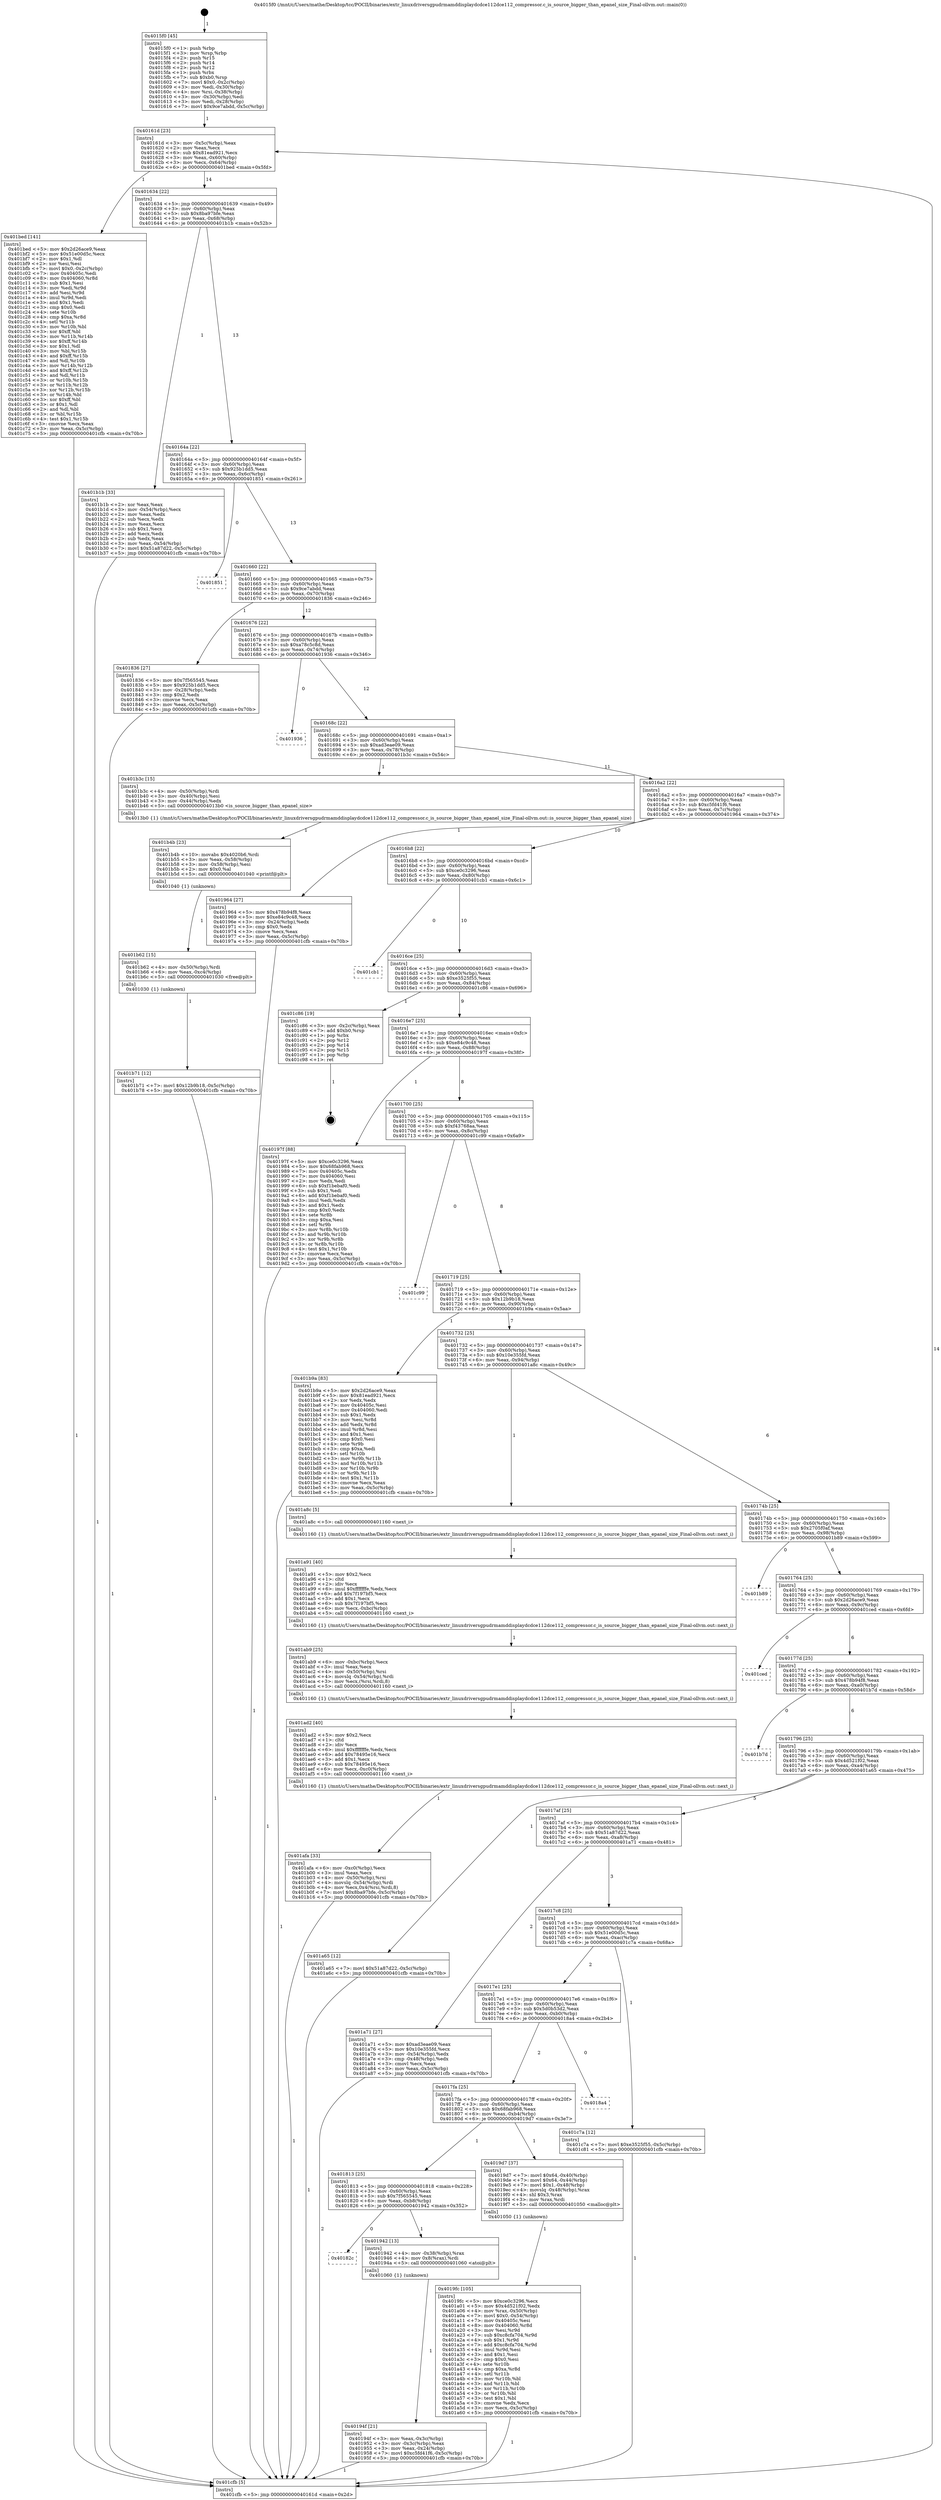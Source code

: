digraph "0x4015f0" {
  label = "0x4015f0 (/mnt/c/Users/mathe/Desktop/tcc/POCII/binaries/extr_linuxdriversgpudrmamddisplaydcdce112dce112_compressor.c_is_source_bigger_than_epanel_size_Final-ollvm.out::main(0))"
  labelloc = "t"
  node[shape=record]

  Entry [label="",width=0.3,height=0.3,shape=circle,fillcolor=black,style=filled]
  "0x40161d" [label="{
     0x40161d [23]\l
     | [instrs]\l
     &nbsp;&nbsp;0x40161d \<+3\>: mov -0x5c(%rbp),%eax\l
     &nbsp;&nbsp;0x401620 \<+2\>: mov %eax,%ecx\l
     &nbsp;&nbsp;0x401622 \<+6\>: sub $0x81ead921,%ecx\l
     &nbsp;&nbsp;0x401628 \<+3\>: mov %eax,-0x60(%rbp)\l
     &nbsp;&nbsp;0x40162b \<+3\>: mov %ecx,-0x64(%rbp)\l
     &nbsp;&nbsp;0x40162e \<+6\>: je 0000000000401bed \<main+0x5fd\>\l
  }"]
  "0x401bed" [label="{
     0x401bed [141]\l
     | [instrs]\l
     &nbsp;&nbsp;0x401bed \<+5\>: mov $0x2d26ace9,%eax\l
     &nbsp;&nbsp;0x401bf2 \<+5\>: mov $0x51e00d5c,%ecx\l
     &nbsp;&nbsp;0x401bf7 \<+2\>: mov $0x1,%dl\l
     &nbsp;&nbsp;0x401bf9 \<+2\>: xor %esi,%esi\l
     &nbsp;&nbsp;0x401bfb \<+7\>: movl $0x0,-0x2c(%rbp)\l
     &nbsp;&nbsp;0x401c02 \<+7\>: mov 0x40405c,%edi\l
     &nbsp;&nbsp;0x401c09 \<+8\>: mov 0x404060,%r8d\l
     &nbsp;&nbsp;0x401c11 \<+3\>: sub $0x1,%esi\l
     &nbsp;&nbsp;0x401c14 \<+3\>: mov %edi,%r9d\l
     &nbsp;&nbsp;0x401c17 \<+3\>: add %esi,%r9d\l
     &nbsp;&nbsp;0x401c1a \<+4\>: imul %r9d,%edi\l
     &nbsp;&nbsp;0x401c1e \<+3\>: and $0x1,%edi\l
     &nbsp;&nbsp;0x401c21 \<+3\>: cmp $0x0,%edi\l
     &nbsp;&nbsp;0x401c24 \<+4\>: sete %r10b\l
     &nbsp;&nbsp;0x401c28 \<+4\>: cmp $0xa,%r8d\l
     &nbsp;&nbsp;0x401c2c \<+4\>: setl %r11b\l
     &nbsp;&nbsp;0x401c30 \<+3\>: mov %r10b,%bl\l
     &nbsp;&nbsp;0x401c33 \<+3\>: xor $0xff,%bl\l
     &nbsp;&nbsp;0x401c36 \<+3\>: mov %r11b,%r14b\l
     &nbsp;&nbsp;0x401c39 \<+4\>: xor $0xff,%r14b\l
     &nbsp;&nbsp;0x401c3d \<+3\>: xor $0x1,%dl\l
     &nbsp;&nbsp;0x401c40 \<+3\>: mov %bl,%r15b\l
     &nbsp;&nbsp;0x401c43 \<+4\>: and $0xff,%r15b\l
     &nbsp;&nbsp;0x401c47 \<+3\>: and %dl,%r10b\l
     &nbsp;&nbsp;0x401c4a \<+3\>: mov %r14b,%r12b\l
     &nbsp;&nbsp;0x401c4d \<+4\>: and $0xff,%r12b\l
     &nbsp;&nbsp;0x401c51 \<+3\>: and %dl,%r11b\l
     &nbsp;&nbsp;0x401c54 \<+3\>: or %r10b,%r15b\l
     &nbsp;&nbsp;0x401c57 \<+3\>: or %r11b,%r12b\l
     &nbsp;&nbsp;0x401c5a \<+3\>: xor %r12b,%r15b\l
     &nbsp;&nbsp;0x401c5d \<+3\>: or %r14b,%bl\l
     &nbsp;&nbsp;0x401c60 \<+3\>: xor $0xff,%bl\l
     &nbsp;&nbsp;0x401c63 \<+3\>: or $0x1,%dl\l
     &nbsp;&nbsp;0x401c66 \<+2\>: and %dl,%bl\l
     &nbsp;&nbsp;0x401c68 \<+3\>: or %bl,%r15b\l
     &nbsp;&nbsp;0x401c6b \<+4\>: test $0x1,%r15b\l
     &nbsp;&nbsp;0x401c6f \<+3\>: cmovne %ecx,%eax\l
     &nbsp;&nbsp;0x401c72 \<+3\>: mov %eax,-0x5c(%rbp)\l
     &nbsp;&nbsp;0x401c75 \<+5\>: jmp 0000000000401cfb \<main+0x70b\>\l
  }"]
  "0x401634" [label="{
     0x401634 [22]\l
     | [instrs]\l
     &nbsp;&nbsp;0x401634 \<+5\>: jmp 0000000000401639 \<main+0x49\>\l
     &nbsp;&nbsp;0x401639 \<+3\>: mov -0x60(%rbp),%eax\l
     &nbsp;&nbsp;0x40163c \<+5\>: sub $0x8ba97bfe,%eax\l
     &nbsp;&nbsp;0x401641 \<+3\>: mov %eax,-0x68(%rbp)\l
     &nbsp;&nbsp;0x401644 \<+6\>: je 0000000000401b1b \<main+0x52b\>\l
  }"]
  Exit [label="",width=0.3,height=0.3,shape=circle,fillcolor=black,style=filled,peripheries=2]
  "0x401b1b" [label="{
     0x401b1b [33]\l
     | [instrs]\l
     &nbsp;&nbsp;0x401b1b \<+2\>: xor %eax,%eax\l
     &nbsp;&nbsp;0x401b1d \<+3\>: mov -0x54(%rbp),%ecx\l
     &nbsp;&nbsp;0x401b20 \<+2\>: mov %eax,%edx\l
     &nbsp;&nbsp;0x401b22 \<+2\>: sub %ecx,%edx\l
     &nbsp;&nbsp;0x401b24 \<+2\>: mov %eax,%ecx\l
     &nbsp;&nbsp;0x401b26 \<+3\>: sub $0x1,%ecx\l
     &nbsp;&nbsp;0x401b29 \<+2\>: add %ecx,%edx\l
     &nbsp;&nbsp;0x401b2b \<+2\>: sub %edx,%eax\l
     &nbsp;&nbsp;0x401b2d \<+3\>: mov %eax,-0x54(%rbp)\l
     &nbsp;&nbsp;0x401b30 \<+7\>: movl $0x51a87d22,-0x5c(%rbp)\l
     &nbsp;&nbsp;0x401b37 \<+5\>: jmp 0000000000401cfb \<main+0x70b\>\l
  }"]
  "0x40164a" [label="{
     0x40164a [22]\l
     | [instrs]\l
     &nbsp;&nbsp;0x40164a \<+5\>: jmp 000000000040164f \<main+0x5f\>\l
     &nbsp;&nbsp;0x40164f \<+3\>: mov -0x60(%rbp),%eax\l
     &nbsp;&nbsp;0x401652 \<+5\>: sub $0x925b1dd5,%eax\l
     &nbsp;&nbsp;0x401657 \<+3\>: mov %eax,-0x6c(%rbp)\l
     &nbsp;&nbsp;0x40165a \<+6\>: je 0000000000401851 \<main+0x261\>\l
  }"]
  "0x401b71" [label="{
     0x401b71 [12]\l
     | [instrs]\l
     &nbsp;&nbsp;0x401b71 \<+7\>: movl $0x12b9b18,-0x5c(%rbp)\l
     &nbsp;&nbsp;0x401b78 \<+5\>: jmp 0000000000401cfb \<main+0x70b\>\l
  }"]
  "0x401851" [label="{
     0x401851\l
  }", style=dashed]
  "0x401660" [label="{
     0x401660 [22]\l
     | [instrs]\l
     &nbsp;&nbsp;0x401660 \<+5\>: jmp 0000000000401665 \<main+0x75\>\l
     &nbsp;&nbsp;0x401665 \<+3\>: mov -0x60(%rbp),%eax\l
     &nbsp;&nbsp;0x401668 \<+5\>: sub $0x9ce7abdd,%eax\l
     &nbsp;&nbsp;0x40166d \<+3\>: mov %eax,-0x70(%rbp)\l
     &nbsp;&nbsp;0x401670 \<+6\>: je 0000000000401836 \<main+0x246\>\l
  }"]
  "0x401b62" [label="{
     0x401b62 [15]\l
     | [instrs]\l
     &nbsp;&nbsp;0x401b62 \<+4\>: mov -0x50(%rbp),%rdi\l
     &nbsp;&nbsp;0x401b66 \<+6\>: mov %eax,-0xc4(%rbp)\l
     &nbsp;&nbsp;0x401b6c \<+5\>: call 0000000000401030 \<free@plt\>\l
     | [calls]\l
     &nbsp;&nbsp;0x401030 \{1\} (unknown)\l
  }"]
  "0x401836" [label="{
     0x401836 [27]\l
     | [instrs]\l
     &nbsp;&nbsp;0x401836 \<+5\>: mov $0x7f565545,%eax\l
     &nbsp;&nbsp;0x40183b \<+5\>: mov $0x925b1dd5,%ecx\l
     &nbsp;&nbsp;0x401840 \<+3\>: mov -0x28(%rbp),%edx\l
     &nbsp;&nbsp;0x401843 \<+3\>: cmp $0x2,%edx\l
     &nbsp;&nbsp;0x401846 \<+3\>: cmovne %ecx,%eax\l
     &nbsp;&nbsp;0x401849 \<+3\>: mov %eax,-0x5c(%rbp)\l
     &nbsp;&nbsp;0x40184c \<+5\>: jmp 0000000000401cfb \<main+0x70b\>\l
  }"]
  "0x401676" [label="{
     0x401676 [22]\l
     | [instrs]\l
     &nbsp;&nbsp;0x401676 \<+5\>: jmp 000000000040167b \<main+0x8b\>\l
     &nbsp;&nbsp;0x40167b \<+3\>: mov -0x60(%rbp),%eax\l
     &nbsp;&nbsp;0x40167e \<+5\>: sub $0xa78c5c8d,%eax\l
     &nbsp;&nbsp;0x401683 \<+3\>: mov %eax,-0x74(%rbp)\l
     &nbsp;&nbsp;0x401686 \<+6\>: je 0000000000401936 \<main+0x346\>\l
  }"]
  "0x401cfb" [label="{
     0x401cfb [5]\l
     | [instrs]\l
     &nbsp;&nbsp;0x401cfb \<+5\>: jmp 000000000040161d \<main+0x2d\>\l
  }"]
  "0x4015f0" [label="{
     0x4015f0 [45]\l
     | [instrs]\l
     &nbsp;&nbsp;0x4015f0 \<+1\>: push %rbp\l
     &nbsp;&nbsp;0x4015f1 \<+3\>: mov %rsp,%rbp\l
     &nbsp;&nbsp;0x4015f4 \<+2\>: push %r15\l
     &nbsp;&nbsp;0x4015f6 \<+2\>: push %r14\l
     &nbsp;&nbsp;0x4015f8 \<+2\>: push %r12\l
     &nbsp;&nbsp;0x4015fa \<+1\>: push %rbx\l
     &nbsp;&nbsp;0x4015fb \<+7\>: sub $0xb0,%rsp\l
     &nbsp;&nbsp;0x401602 \<+7\>: movl $0x0,-0x2c(%rbp)\l
     &nbsp;&nbsp;0x401609 \<+3\>: mov %edi,-0x30(%rbp)\l
     &nbsp;&nbsp;0x40160c \<+4\>: mov %rsi,-0x38(%rbp)\l
     &nbsp;&nbsp;0x401610 \<+3\>: mov -0x30(%rbp),%edi\l
     &nbsp;&nbsp;0x401613 \<+3\>: mov %edi,-0x28(%rbp)\l
     &nbsp;&nbsp;0x401616 \<+7\>: movl $0x9ce7abdd,-0x5c(%rbp)\l
  }"]
  "0x401b4b" [label="{
     0x401b4b [23]\l
     | [instrs]\l
     &nbsp;&nbsp;0x401b4b \<+10\>: movabs $0x4020b6,%rdi\l
     &nbsp;&nbsp;0x401b55 \<+3\>: mov %eax,-0x58(%rbp)\l
     &nbsp;&nbsp;0x401b58 \<+3\>: mov -0x58(%rbp),%esi\l
     &nbsp;&nbsp;0x401b5b \<+2\>: mov $0x0,%al\l
     &nbsp;&nbsp;0x401b5d \<+5\>: call 0000000000401040 \<printf@plt\>\l
     | [calls]\l
     &nbsp;&nbsp;0x401040 \{1\} (unknown)\l
  }"]
  "0x401936" [label="{
     0x401936\l
  }", style=dashed]
  "0x40168c" [label="{
     0x40168c [22]\l
     | [instrs]\l
     &nbsp;&nbsp;0x40168c \<+5\>: jmp 0000000000401691 \<main+0xa1\>\l
     &nbsp;&nbsp;0x401691 \<+3\>: mov -0x60(%rbp),%eax\l
     &nbsp;&nbsp;0x401694 \<+5\>: sub $0xad3eae09,%eax\l
     &nbsp;&nbsp;0x401699 \<+3\>: mov %eax,-0x78(%rbp)\l
     &nbsp;&nbsp;0x40169c \<+6\>: je 0000000000401b3c \<main+0x54c\>\l
  }"]
  "0x401afa" [label="{
     0x401afa [33]\l
     | [instrs]\l
     &nbsp;&nbsp;0x401afa \<+6\>: mov -0xc0(%rbp),%ecx\l
     &nbsp;&nbsp;0x401b00 \<+3\>: imul %eax,%ecx\l
     &nbsp;&nbsp;0x401b03 \<+4\>: mov -0x50(%rbp),%rsi\l
     &nbsp;&nbsp;0x401b07 \<+4\>: movslq -0x54(%rbp),%rdi\l
     &nbsp;&nbsp;0x401b0b \<+4\>: mov %ecx,0x4(%rsi,%rdi,8)\l
     &nbsp;&nbsp;0x401b0f \<+7\>: movl $0x8ba97bfe,-0x5c(%rbp)\l
     &nbsp;&nbsp;0x401b16 \<+5\>: jmp 0000000000401cfb \<main+0x70b\>\l
  }"]
  "0x401b3c" [label="{
     0x401b3c [15]\l
     | [instrs]\l
     &nbsp;&nbsp;0x401b3c \<+4\>: mov -0x50(%rbp),%rdi\l
     &nbsp;&nbsp;0x401b40 \<+3\>: mov -0x40(%rbp),%esi\l
     &nbsp;&nbsp;0x401b43 \<+3\>: mov -0x44(%rbp),%edx\l
     &nbsp;&nbsp;0x401b46 \<+5\>: call 00000000004013b0 \<is_source_bigger_than_epanel_size\>\l
     | [calls]\l
     &nbsp;&nbsp;0x4013b0 \{1\} (/mnt/c/Users/mathe/Desktop/tcc/POCII/binaries/extr_linuxdriversgpudrmamddisplaydcdce112dce112_compressor.c_is_source_bigger_than_epanel_size_Final-ollvm.out::is_source_bigger_than_epanel_size)\l
  }"]
  "0x4016a2" [label="{
     0x4016a2 [22]\l
     | [instrs]\l
     &nbsp;&nbsp;0x4016a2 \<+5\>: jmp 00000000004016a7 \<main+0xb7\>\l
     &nbsp;&nbsp;0x4016a7 \<+3\>: mov -0x60(%rbp),%eax\l
     &nbsp;&nbsp;0x4016aa \<+5\>: sub $0xc5fd41f6,%eax\l
     &nbsp;&nbsp;0x4016af \<+3\>: mov %eax,-0x7c(%rbp)\l
     &nbsp;&nbsp;0x4016b2 \<+6\>: je 0000000000401964 \<main+0x374\>\l
  }"]
  "0x401ad2" [label="{
     0x401ad2 [40]\l
     | [instrs]\l
     &nbsp;&nbsp;0x401ad2 \<+5\>: mov $0x2,%ecx\l
     &nbsp;&nbsp;0x401ad7 \<+1\>: cltd\l
     &nbsp;&nbsp;0x401ad8 \<+2\>: idiv %ecx\l
     &nbsp;&nbsp;0x401ada \<+6\>: imul $0xfffffffe,%edx,%ecx\l
     &nbsp;&nbsp;0x401ae0 \<+6\>: add $0x78495e16,%ecx\l
     &nbsp;&nbsp;0x401ae6 \<+3\>: add $0x1,%ecx\l
     &nbsp;&nbsp;0x401ae9 \<+6\>: sub $0x78495e16,%ecx\l
     &nbsp;&nbsp;0x401aef \<+6\>: mov %ecx,-0xc0(%rbp)\l
     &nbsp;&nbsp;0x401af5 \<+5\>: call 0000000000401160 \<next_i\>\l
     | [calls]\l
     &nbsp;&nbsp;0x401160 \{1\} (/mnt/c/Users/mathe/Desktop/tcc/POCII/binaries/extr_linuxdriversgpudrmamddisplaydcdce112dce112_compressor.c_is_source_bigger_than_epanel_size_Final-ollvm.out::next_i)\l
  }"]
  "0x401964" [label="{
     0x401964 [27]\l
     | [instrs]\l
     &nbsp;&nbsp;0x401964 \<+5\>: mov $0x478b94f8,%eax\l
     &nbsp;&nbsp;0x401969 \<+5\>: mov $0xe84c9c48,%ecx\l
     &nbsp;&nbsp;0x40196e \<+3\>: mov -0x24(%rbp),%edx\l
     &nbsp;&nbsp;0x401971 \<+3\>: cmp $0x0,%edx\l
     &nbsp;&nbsp;0x401974 \<+3\>: cmove %ecx,%eax\l
     &nbsp;&nbsp;0x401977 \<+3\>: mov %eax,-0x5c(%rbp)\l
     &nbsp;&nbsp;0x40197a \<+5\>: jmp 0000000000401cfb \<main+0x70b\>\l
  }"]
  "0x4016b8" [label="{
     0x4016b8 [22]\l
     | [instrs]\l
     &nbsp;&nbsp;0x4016b8 \<+5\>: jmp 00000000004016bd \<main+0xcd\>\l
     &nbsp;&nbsp;0x4016bd \<+3\>: mov -0x60(%rbp),%eax\l
     &nbsp;&nbsp;0x4016c0 \<+5\>: sub $0xce0c3296,%eax\l
     &nbsp;&nbsp;0x4016c5 \<+3\>: mov %eax,-0x80(%rbp)\l
     &nbsp;&nbsp;0x4016c8 \<+6\>: je 0000000000401cb1 \<main+0x6c1\>\l
  }"]
  "0x401ab9" [label="{
     0x401ab9 [25]\l
     | [instrs]\l
     &nbsp;&nbsp;0x401ab9 \<+6\>: mov -0xbc(%rbp),%ecx\l
     &nbsp;&nbsp;0x401abf \<+3\>: imul %eax,%ecx\l
     &nbsp;&nbsp;0x401ac2 \<+4\>: mov -0x50(%rbp),%rsi\l
     &nbsp;&nbsp;0x401ac6 \<+4\>: movslq -0x54(%rbp),%rdi\l
     &nbsp;&nbsp;0x401aca \<+3\>: mov %ecx,(%rsi,%rdi,8)\l
     &nbsp;&nbsp;0x401acd \<+5\>: call 0000000000401160 \<next_i\>\l
     | [calls]\l
     &nbsp;&nbsp;0x401160 \{1\} (/mnt/c/Users/mathe/Desktop/tcc/POCII/binaries/extr_linuxdriversgpudrmamddisplaydcdce112dce112_compressor.c_is_source_bigger_than_epanel_size_Final-ollvm.out::next_i)\l
  }"]
  "0x401cb1" [label="{
     0x401cb1\l
  }", style=dashed]
  "0x4016ce" [label="{
     0x4016ce [25]\l
     | [instrs]\l
     &nbsp;&nbsp;0x4016ce \<+5\>: jmp 00000000004016d3 \<main+0xe3\>\l
     &nbsp;&nbsp;0x4016d3 \<+3\>: mov -0x60(%rbp),%eax\l
     &nbsp;&nbsp;0x4016d6 \<+5\>: sub $0xe3525f55,%eax\l
     &nbsp;&nbsp;0x4016db \<+6\>: mov %eax,-0x84(%rbp)\l
     &nbsp;&nbsp;0x4016e1 \<+6\>: je 0000000000401c86 \<main+0x696\>\l
  }"]
  "0x401a91" [label="{
     0x401a91 [40]\l
     | [instrs]\l
     &nbsp;&nbsp;0x401a91 \<+5\>: mov $0x2,%ecx\l
     &nbsp;&nbsp;0x401a96 \<+1\>: cltd\l
     &nbsp;&nbsp;0x401a97 \<+2\>: idiv %ecx\l
     &nbsp;&nbsp;0x401a99 \<+6\>: imul $0xfffffffe,%edx,%ecx\l
     &nbsp;&nbsp;0x401a9f \<+6\>: add $0x7f197bf5,%ecx\l
     &nbsp;&nbsp;0x401aa5 \<+3\>: add $0x1,%ecx\l
     &nbsp;&nbsp;0x401aa8 \<+6\>: sub $0x7f197bf5,%ecx\l
     &nbsp;&nbsp;0x401aae \<+6\>: mov %ecx,-0xbc(%rbp)\l
     &nbsp;&nbsp;0x401ab4 \<+5\>: call 0000000000401160 \<next_i\>\l
     | [calls]\l
     &nbsp;&nbsp;0x401160 \{1\} (/mnt/c/Users/mathe/Desktop/tcc/POCII/binaries/extr_linuxdriversgpudrmamddisplaydcdce112dce112_compressor.c_is_source_bigger_than_epanel_size_Final-ollvm.out::next_i)\l
  }"]
  "0x401c86" [label="{
     0x401c86 [19]\l
     | [instrs]\l
     &nbsp;&nbsp;0x401c86 \<+3\>: mov -0x2c(%rbp),%eax\l
     &nbsp;&nbsp;0x401c89 \<+7\>: add $0xb0,%rsp\l
     &nbsp;&nbsp;0x401c90 \<+1\>: pop %rbx\l
     &nbsp;&nbsp;0x401c91 \<+2\>: pop %r12\l
     &nbsp;&nbsp;0x401c93 \<+2\>: pop %r14\l
     &nbsp;&nbsp;0x401c95 \<+2\>: pop %r15\l
     &nbsp;&nbsp;0x401c97 \<+1\>: pop %rbp\l
     &nbsp;&nbsp;0x401c98 \<+1\>: ret\l
  }"]
  "0x4016e7" [label="{
     0x4016e7 [25]\l
     | [instrs]\l
     &nbsp;&nbsp;0x4016e7 \<+5\>: jmp 00000000004016ec \<main+0xfc\>\l
     &nbsp;&nbsp;0x4016ec \<+3\>: mov -0x60(%rbp),%eax\l
     &nbsp;&nbsp;0x4016ef \<+5\>: sub $0xe84c9c48,%eax\l
     &nbsp;&nbsp;0x4016f4 \<+6\>: mov %eax,-0x88(%rbp)\l
     &nbsp;&nbsp;0x4016fa \<+6\>: je 000000000040197f \<main+0x38f\>\l
  }"]
  "0x4019fc" [label="{
     0x4019fc [105]\l
     | [instrs]\l
     &nbsp;&nbsp;0x4019fc \<+5\>: mov $0xce0c3296,%ecx\l
     &nbsp;&nbsp;0x401a01 \<+5\>: mov $0x4d521f02,%edx\l
     &nbsp;&nbsp;0x401a06 \<+4\>: mov %rax,-0x50(%rbp)\l
     &nbsp;&nbsp;0x401a0a \<+7\>: movl $0x0,-0x54(%rbp)\l
     &nbsp;&nbsp;0x401a11 \<+7\>: mov 0x40405c,%esi\l
     &nbsp;&nbsp;0x401a18 \<+8\>: mov 0x404060,%r8d\l
     &nbsp;&nbsp;0x401a20 \<+3\>: mov %esi,%r9d\l
     &nbsp;&nbsp;0x401a23 \<+7\>: sub $0xc8cfa704,%r9d\l
     &nbsp;&nbsp;0x401a2a \<+4\>: sub $0x1,%r9d\l
     &nbsp;&nbsp;0x401a2e \<+7\>: add $0xc8cfa704,%r9d\l
     &nbsp;&nbsp;0x401a35 \<+4\>: imul %r9d,%esi\l
     &nbsp;&nbsp;0x401a39 \<+3\>: and $0x1,%esi\l
     &nbsp;&nbsp;0x401a3c \<+3\>: cmp $0x0,%esi\l
     &nbsp;&nbsp;0x401a3f \<+4\>: sete %r10b\l
     &nbsp;&nbsp;0x401a43 \<+4\>: cmp $0xa,%r8d\l
     &nbsp;&nbsp;0x401a47 \<+4\>: setl %r11b\l
     &nbsp;&nbsp;0x401a4b \<+3\>: mov %r10b,%bl\l
     &nbsp;&nbsp;0x401a4e \<+3\>: and %r11b,%bl\l
     &nbsp;&nbsp;0x401a51 \<+3\>: xor %r11b,%r10b\l
     &nbsp;&nbsp;0x401a54 \<+3\>: or %r10b,%bl\l
     &nbsp;&nbsp;0x401a57 \<+3\>: test $0x1,%bl\l
     &nbsp;&nbsp;0x401a5a \<+3\>: cmovne %edx,%ecx\l
     &nbsp;&nbsp;0x401a5d \<+3\>: mov %ecx,-0x5c(%rbp)\l
     &nbsp;&nbsp;0x401a60 \<+5\>: jmp 0000000000401cfb \<main+0x70b\>\l
  }"]
  "0x40197f" [label="{
     0x40197f [88]\l
     | [instrs]\l
     &nbsp;&nbsp;0x40197f \<+5\>: mov $0xce0c3296,%eax\l
     &nbsp;&nbsp;0x401984 \<+5\>: mov $0x68fab968,%ecx\l
     &nbsp;&nbsp;0x401989 \<+7\>: mov 0x40405c,%edx\l
     &nbsp;&nbsp;0x401990 \<+7\>: mov 0x404060,%esi\l
     &nbsp;&nbsp;0x401997 \<+2\>: mov %edx,%edi\l
     &nbsp;&nbsp;0x401999 \<+6\>: sub $0xf1bebaf0,%edi\l
     &nbsp;&nbsp;0x40199f \<+3\>: sub $0x1,%edi\l
     &nbsp;&nbsp;0x4019a2 \<+6\>: add $0xf1bebaf0,%edi\l
     &nbsp;&nbsp;0x4019a8 \<+3\>: imul %edi,%edx\l
     &nbsp;&nbsp;0x4019ab \<+3\>: and $0x1,%edx\l
     &nbsp;&nbsp;0x4019ae \<+3\>: cmp $0x0,%edx\l
     &nbsp;&nbsp;0x4019b1 \<+4\>: sete %r8b\l
     &nbsp;&nbsp;0x4019b5 \<+3\>: cmp $0xa,%esi\l
     &nbsp;&nbsp;0x4019b8 \<+4\>: setl %r9b\l
     &nbsp;&nbsp;0x4019bc \<+3\>: mov %r8b,%r10b\l
     &nbsp;&nbsp;0x4019bf \<+3\>: and %r9b,%r10b\l
     &nbsp;&nbsp;0x4019c2 \<+3\>: xor %r9b,%r8b\l
     &nbsp;&nbsp;0x4019c5 \<+3\>: or %r8b,%r10b\l
     &nbsp;&nbsp;0x4019c8 \<+4\>: test $0x1,%r10b\l
     &nbsp;&nbsp;0x4019cc \<+3\>: cmovne %ecx,%eax\l
     &nbsp;&nbsp;0x4019cf \<+3\>: mov %eax,-0x5c(%rbp)\l
     &nbsp;&nbsp;0x4019d2 \<+5\>: jmp 0000000000401cfb \<main+0x70b\>\l
  }"]
  "0x401700" [label="{
     0x401700 [25]\l
     | [instrs]\l
     &nbsp;&nbsp;0x401700 \<+5\>: jmp 0000000000401705 \<main+0x115\>\l
     &nbsp;&nbsp;0x401705 \<+3\>: mov -0x60(%rbp),%eax\l
     &nbsp;&nbsp;0x401708 \<+5\>: sub $0xf43768aa,%eax\l
     &nbsp;&nbsp;0x40170d \<+6\>: mov %eax,-0x8c(%rbp)\l
     &nbsp;&nbsp;0x401713 \<+6\>: je 0000000000401c99 \<main+0x6a9\>\l
  }"]
  "0x40194f" [label="{
     0x40194f [21]\l
     | [instrs]\l
     &nbsp;&nbsp;0x40194f \<+3\>: mov %eax,-0x3c(%rbp)\l
     &nbsp;&nbsp;0x401952 \<+3\>: mov -0x3c(%rbp),%eax\l
     &nbsp;&nbsp;0x401955 \<+3\>: mov %eax,-0x24(%rbp)\l
     &nbsp;&nbsp;0x401958 \<+7\>: movl $0xc5fd41f6,-0x5c(%rbp)\l
     &nbsp;&nbsp;0x40195f \<+5\>: jmp 0000000000401cfb \<main+0x70b\>\l
  }"]
  "0x401c99" [label="{
     0x401c99\l
  }", style=dashed]
  "0x401719" [label="{
     0x401719 [25]\l
     | [instrs]\l
     &nbsp;&nbsp;0x401719 \<+5\>: jmp 000000000040171e \<main+0x12e\>\l
     &nbsp;&nbsp;0x40171e \<+3\>: mov -0x60(%rbp),%eax\l
     &nbsp;&nbsp;0x401721 \<+5\>: sub $0x12b9b18,%eax\l
     &nbsp;&nbsp;0x401726 \<+6\>: mov %eax,-0x90(%rbp)\l
     &nbsp;&nbsp;0x40172c \<+6\>: je 0000000000401b9a \<main+0x5aa\>\l
  }"]
  "0x40182c" [label="{
     0x40182c\l
  }", style=dashed]
  "0x401b9a" [label="{
     0x401b9a [83]\l
     | [instrs]\l
     &nbsp;&nbsp;0x401b9a \<+5\>: mov $0x2d26ace9,%eax\l
     &nbsp;&nbsp;0x401b9f \<+5\>: mov $0x81ead921,%ecx\l
     &nbsp;&nbsp;0x401ba4 \<+2\>: xor %edx,%edx\l
     &nbsp;&nbsp;0x401ba6 \<+7\>: mov 0x40405c,%esi\l
     &nbsp;&nbsp;0x401bad \<+7\>: mov 0x404060,%edi\l
     &nbsp;&nbsp;0x401bb4 \<+3\>: sub $0x1,%edx\l
     &nbsp;&nbsp;0x401bb7 \<+3\>: mov %esi,%r8d\l
     &nbsp;&nbsp;0x401bba \<+3\>: add %edx,%r8d\l
     &nbsp;&nbsp;0x401bbd \<+4\>: imul %r8d,%esi\l
     &nbsp;&nbsp;0x401bc1 \<+3\>: and $0x1,%esi\l
     &nbsp;&nbsp;0x401bc4 \<+3\>: cmp $0x0,%esi\l
     &nbsp;&nbsp;0x401bc7 \<+4\>: sete %r9b\l
     &nbsp;&nbsp;0x401bcb \<+3\>: cmp $0xa,%edi\l
     &nbsp;&nbsp;0x401bce \<+4\>: setl %r10b\l
     &nbsp;&nbsp;0x401bd2 \<+3\>: mov %r9b,%r11b\l
     &nbsp;&nbsp;0x401bd5 \<+3\>: and %r10b,%r11b\l
     &nbsp;&nbsp;0x401bd8 \<+3\>: xor %r10b,%r9b\l
     &nbsp;&nbsp;0x401bdb \<+3\>: or %r9b,%r11b\l
     &nbsp;&nbsp;0x401bde \<+4\>: test $0x1,%r11b\l
     &nbsp;&nbsp;0x401be2 \<+3\>: cmovne %ecx,%eax\l
     &nbsp;&nbsp;0x401be5 \<+3\>: mov %eax,-0x5c(%rbp)\l
     &nbsp;&nbsp;0x401be8 \<+5\>: jmp 0000000000401cfb \<main+0x70b\>\l
  }"]
  "0x401732" [label="{
     0x401732 [25]\l
     | [instrs]\l
     &nbsp;&nbsp;0x401732 \<+5\>: jmp 0000000000401737 \<main+0x147\>\l
     &nbsp;&nbsp;0x401737 \<+3\>: mov -0x60(%rbp),%eax\l
     &nbsp;&nbsp;0x40173a \<+5\>: sub $0x10e355fd,%eax\l
     &nbsp;&nbsp;0x40173f \<+6\>: mov %eax,-0x94(%rbp)\l
     &nbsp;&nbsp;0x401745 \<+6\>: je 0000000000401a8c \<main+0x49c\>\l
  }"]
  "0x401942" [label="{
     0x401942 [13]\l
     | [instrs]\l
     &nbsp;&nbsp;0x401942 \<+4\>: mov -0x38(%rbp),%rax\l
     &nbsp;&nbsp;0x401946 \<+4\>: mov 0x8(%rax),%rdi\l
     &nbsp;&nbsp;0x40194a \<+5\>: call 0000000000401060 \<atoi@plt\>\l
     | [calls]\l
     &nbsp;&nbsp;0x401060 \{1\} (unknown)\l
  }"]
  "0x401a8c" [label="{
     0x401a8c [5]\l
     | [instrs]\l
     &nbsp;&nbsp;0x401a8c \<+5\>: call 0000000000401160 \<next_i\>\l
     | [calls]\l
     &nbsp;&nbsp;0x401160 \{1\} (/mnt/c/Users/mathe/Desktop/tcc/POCII/binaries/extr_linuxdriversgpudrmamddisplaydcdce112dce112_compressor.c_is_source_bigger_than_epanel_size_Final-ollvm.out::next_i)\l
  }"]
  "0x40174b" [label="{
     0x40174b [25]\l
     | [instrs]\l
     &nbsp;&nbsp;0x40174b \<+5\>: jmp 0000000000401750 \<main+0x160\>\l
     &nbsp;&nbsp;0x401750 \<+3\>: mov -0x60(%rbp),%eax\l
     &nbsp;&nbsp;0x401753 \<+5\>: sub $0x2705f0af,%eax\l
     &nbsp;&nbsp;0x401758 \<+6\>: mov %eax,-0x98(%rbp)\l
     &nbsp;&nbsp;0x40175e \<+6\>: je 0000000000401b89 \<main+0x599\>\l
  }"]
  "0x401813" [label="{
     0x401813 [25]\l
     | [instrs]\l
     &nbsp;&nbsp;0x401813 \<+5\>: jmp 0000000000401818 \<main+0x228\>\l
     &nbsp;&nbsp;0x401818 \<+3\>: mov -0x60(%rbp),%eax\l
     &nbsp;&nbsp;0x40181b \<+5\>: sub $0x7f565545,%eax\l
     &nbsp;&nbsp;0x401820 \<+6\>: mov %eax,-0xb8(%rbp)\l
     &nbsp;&nbsp;0x401826 \<+6\>: je 0000000000401942 \<main+0x352\>\l
  }"]
  "0x401b89" [label="{
     0x401b89\l
  }", style=dashed]
  "0x401764" [label="{
     0x401764 [25]\l
     | [instrs]\l
     &nbsp;&nbsp;0x401764 \<+5\>: jmp 0000000000401769 \<main+0x179\>\l
     &nbsp;&nbsp;0x401769 \<+3\>: mov -0x60(%rbp),%eax\l
     &nbsp;&nbsp;0x40176c \<+5\>: sub $0x2d26ace9,%eax\l
     &nbsp;&nbsp;0x401771 \<+6\>: mov %eax,-0x9c(%rbp)\l
     &nbsp;&nbsp;0x401777 \<+6\>: je 0000000000401ced \<main+0x6fd\>\l
  }"]
  "0x4019d7" [label="{
     0x4019d7 [37]\l
     | [instrs]\l
     &nbsp;&nbsp;0x4019d7 \<+7\>: movl $0x64,-0x40(%rbp)\l
     &nbsp;&nbsp;0x4019de \<+7\>: movl $0x64,-0x44(%rbp)\l
     &nbsp;&nbsp;0x4019e5 \<+7\>: movl $0x1,-0x48(%rbp)\l
     &nbsp;&nbsp;0x4019ec \<+4\>: movslq -0x48(%rbp),%rax\l
     &nbsp;&nbsp;0x4019f0 \<+4\>: shl $0x3,%rax\l
     &nbsp;&nbsp;0x4019f4 \<+3\>: mov %rax,%rdi\l
     &nbsp;&nbsp;0x4019f7 \<+5\>: call 0000000000401050 \<malloc@plt\>\l
     | [calls]\l
     &nbsp;&nbsp;0x401050 \{1\} (unknown)\l
  }"]
  "0x401ced" [label="{
     0x401ced\l
  }", style=dashed]
  "0x40177d" [label="{
     0x40177d [25]\l
     | [instrs]\l
     &nbsp;&nbsp;0x40177d \<+5\>: jmp 0000000000401782 \<main+0x192\>\l
     &nbsp;&nbsp;0x401782 \<+3\>: mov -0x60(%rbp),%eax\l
     &nbsp;&nbsp;0x401785 \<+5\>: sub $0x478b94f8,%eax\l
     &nbsp;&nbsp;0x40178a \<+6\>: mov %eax,-0xa0(%rbp)\l
     &nbsp;&nbsp;0x401790 \<+6\>: je 0000000000401b7d \<main+0x58d\>\l
  }"]
  "0x4017fa" [label="{
     0x4017fa [25]\l
     | [instrs]\l
     &nbsp;&nbsp;0x4017fa \<+5\>: jmp 00000000004017ff \<main+0x20f\>\l
     &nbsp;&nbsp;0x4017ff \<+3\>: mov -0x60(%rbp),%eax\l
     &nbsp;&nbsp;0x401802 \<+5\>: sub $0x68fab968,%eax\l
     &nbsp;&nbsp;0x401807 \<+6\>: mov %eax,-0xb4(%rbp)\l
     &nbsp;&nbsp;0x40180d \<+6\>: je 00000000004019d7 \<main+0x3e7\>\l
  }"]
  "0x401b7d" [label="{
     0x401b7d\l
  }", style=dashed]
  "0x401796" [label="{
     0x401796 [25]\l
     | [instrs]\l
     &nbsp;&nbsp;0x401796 \<+5\>: jmp 000000000040179b \<main+0x1ab\>\l
     &nbsp;&nbsp;0x40179b \<+3\>: mov -0x60(%rbp),%eax\l
     &nbsp;&nbsp;0x40179e \<+5\>: sub $0x4d521f02,%eax\l
     &nbsp;&nbsp;0x4017a3 \<+6\>: mov %eax,-0xa4(%rbp)\l
     &nbsp;&nbsp;0x4017a9 \<+6\>: je 0000000000401a65 \<main+0x475\>\l
  }"]
  "0x4018a4" [label="{
     0x4018a4\l
  }", style=dashed]
  "0x401a65" [label="{
     0x401a65 [12]\l
     | [instrs]\l
     &nbsp;&nbsp;0x401a65 \<+7\>: movl $0x51a87d22,-0x5c(%rbp)\l
     &nbsp;&nbsp;0x401a6c \<+5\>: jmp 0000000000401cfb \<main+0x70b\>\l
  }"]
  "0x4017af" [label="{
     0x4017af [25]\l
     | [instrs]\l
     &nbsp;&nbsp;0x4017af \<+5\>: jmp 00000000004017b4 \<main+0x1c4\>\l
     &nbsp;&nbsp;0x4017b4 \<+3\>: mov -0x60(%rbp),%eax\l
     &nbsp;&nbsp;0x4017b7 \<+5\>: sub $0x51a87d22,%eax\l
     &nbsp;&nbsp;0x4017bc \<+6\>: mov %eax,-0xa8(%rbp)\l
     &nbsp;&nbsp;0x4017c2 \<+6\>: je 0000000000401a71 \<main+0x481\>\l
  }"]
  "0x4017e1" [label="{
     0x4017e1 [25]\l
     | [instrs]\l
     &nbsp;&nbsp;0x4017e1 \<+5\>: jmp 00000000004017e6 \<main+0x1f6\>\l
     &nbsp;&nbsp;0x4017e6 \<+3\>: mov -0x60(%rbp),%eax\l
     &nbsp;&nbsp;0x4017e9 \<+5\>: sub $0x5d0b53d2,%eax\l
     &nbsp;&nbsp;0x4017ee \<+6\>: mov %eax,-0xb0(%rbp)\l
     &nbsp;&nbsp;0x4017f4 \<+6\>: je 00000000004018a4 \<main+0x2b4\>\l
  }"]
  "0x401a71" [label="{
     0x401a71 [27]\l
     | [instrs]\l
     &nbsp;&nbsp;0x401a71 \<+5\>: mov $0xad3eae09,%eax\l
     &nbsp;&nbsp;0x401a76 \<+5\>: mov $0x10e355fd,%ecx\l
     &nbsp;&nbsp;0x401a7b \<+3\>: mov -0x54(%rbp),%edx\l
     &nbsp;&nbsp;0x401a7e \<+3\>: cmp -0x48(%rbp),%edx\l
     &nbsp;&nbsp;0x401a81 \<+3\>: cmovl %ecx,%eax\l
     &nbsp;&nbsp;0x401a84 \<+3\>: mov %eax,-0x5c(%rbp)\l
     &nbsp;&nbsp;0x401a87 \<+5\>: jmp 0000000000401cfb \<main+0x70b\>\l
  }"]
  "0x4017c8" [label="{
     0x4017c8 [25]\l
     | [instrs]\l
     &nbsp;&nbsp;0x4017c8 \<+5\>: jmp 00000000004017cd \<main+0x1dd\>\l
     &nbsp;&nbsp;0x4017cd \<+3\>: mov -0x60(%rbp),%eax\l
     &nbsp;&nbsp;0x4017d0 \<+5\>: sub $0x51e00d5c,%eax\l
     &nbsp;&nbsp;0x4017d5 \<+6\>: mov %eax,-0xac(%rbp)\l
     &nbsp;&nbsp;0x4017db \<+6\>: je 0000000000401c7a \<main+0x68a\>\l
  }"]
  "0x401c7a" [label="{
     0x401c7a [12]\l
     | [instrs]\l
     &nbsp;&nbsp;0x401c7a \<+7\>: movl $0xe3525f55,-0x5c(%rbp)\l
     &nbsp;&nbsp;0x401c81 \<+5\>: jmp 0000000000401cfb \<main+0x70b\>\l
  }"]
  Entry -> "0x4015f0" [label=" 1"]
  "0x40161d" -> "0x401bed" [label=" 1"]
  "0x40161d" -> "0x401634" [label=" 14"]
  "0x401c86" -> Exit [label=" 1"]
  "0x401634" -> "0x401b1b" [label=" 1"]
  "0x401634" -> "0x40164a" [label=" 13"]
  "0x401c7a" -> "0x401cfb" [label=" 1"]
  "0x40164a" -> "0x401851" [label=" 0"]
  "0x40164a" -> "0x401660" [label=" 13"]
  "0x401bed" -> "0x401cfb" [label=" 1"]
  "0x401660" -> "0x401836" [label=" 1"]
  "0x401660" -> "0x401676" [label=" 12"]
  "0x401836" -> "0x401cfb" [label=" 1"]
  "0x4015f0" -> "0x40161d" [label=" 1"]
  "0x401cfb" -> "0x40161d" [label=" 14"]
  "0x401b9a" -> "0x401cfb" [label=" 1"]
  "0x401676" -> "0x401936" [label=" 0"]
  "0x401676" -> "0x40168c" [label=" 12"]
  "0x401b71" -> "0x401cfb" [label=" 1"]
  "0x40168c" -> "0x401b3c" [label=" 1"]
  "0x40168c" -> "0x4016a2" [label=" 11"]
  "0x401b62" -> "0x401b71" [label=" 1"]
  "0x4016a2" -> "0x401964" [label=" 1"]
  "0x4016a2" -> "0x4016b8" [label=" 10"]
  "0x401b4b" -> "0x401b62" [label=" 1"]
  "0x4016b8" -> "0x401cb1" [label=" 0"]
  "0x4016b8" -> "0x4016ce" [label=" 10"]
  "0x401b3c" -> "0x401b4b" [label=" 1"]
  "0x4016ce" -> "0x401c86" [label=" 1"]
  "0x4016ce" -> "0x4016e7" [label=" 9"]
  "0x401b1b" -> "0x401cfb" [label=" 1"]
  "0x4016e7" -> "0x40197f" [label=" 1"]
  "0x4016e7" -> "0x401700" [label=" 8"]
  "0x401afa" -> "0x401cfb" [label=" 1"]
  "0x401700" -> "0x401c99" [label=" 0"]
  "0x401700" -> "0x401719" [label=" 8"]
  "0x401ad2" -> "0x401afa" [label=" 1"]
  "0x401719" -> "0x401b9a" [label=" 1"]
  "0x401719" -> "0x401732" [label=" 7"]
  "0x401ab9" -> "0x401ad2" [label=" 1"]
  "0x401732" -> "0x401a8c" [label=" 1"]
  "0x401732" -> "0x40174b" [label=" 6"]
  "0x401a91" -> "0x401ab9" [label=" 1"]
  "0x40174b" -> "0x401b89" [label=" 0"]
  "0x40174b" -> "0x401764" [label=" 6"]
  "0x401a71" -> "0x401cfb" [label=" 2"]
  "0x401764" -> "0x401ced" [label=" 0"]
  "0x401764" -> "0x40177d" [label=" 6"]
  "0x401a65" -> "0x401cfb" [label=" 1"]
  "0x40177d" -> "0x401b7d" [label=" 0"]
  "0x40177d" -> "0x401796" [label=" 6"]
  "0x4019d7" -> "0x4019fc" [label=" 1"]
  "0x401796" -> "0x401a65" [label=" 1"]
  "0x401796" -> "0x4017af" [label=" 5"]
  "0x40197f" -> "0x401cfb" [label=" 1"]
  "0x4017af" -> "0x401a71" [label=" 2"]
  "0x4017af" -> "0x4017c8" [label=" 3"]
  "0x40194f" -> "0x401cfb" [label=" 1"]
  "0x4017c8" -> "0x401c7a" [label=" 1"]
  "0x4017c8" -> "0x4017e1" [label=" 2"]
  "0x401964" -> "0x401cfb" [label=" 1"]
  "0x4017e1" -> "0x4018a4" [label=" 0"]
  "0x4017e1" -> "0x4017fa" [label=" 2"]
  "0x4019fc" -> "0x401cfb" [label=" 1"]
  "0x4017fa" -> "0x4019d7" [label=" 1"]
  "0x4017fa" -> "0x401813" [label=" 1"]
  "0x401a8c" -> "0x401a91" [label=" 1"]
  "0x401813" -> "0x401942" [label=" 1"]
  "0x401813" -> "0x40182c" [label=" 0"]
  "0x401942" -> "0x40194f" [label=" 1"]
}
